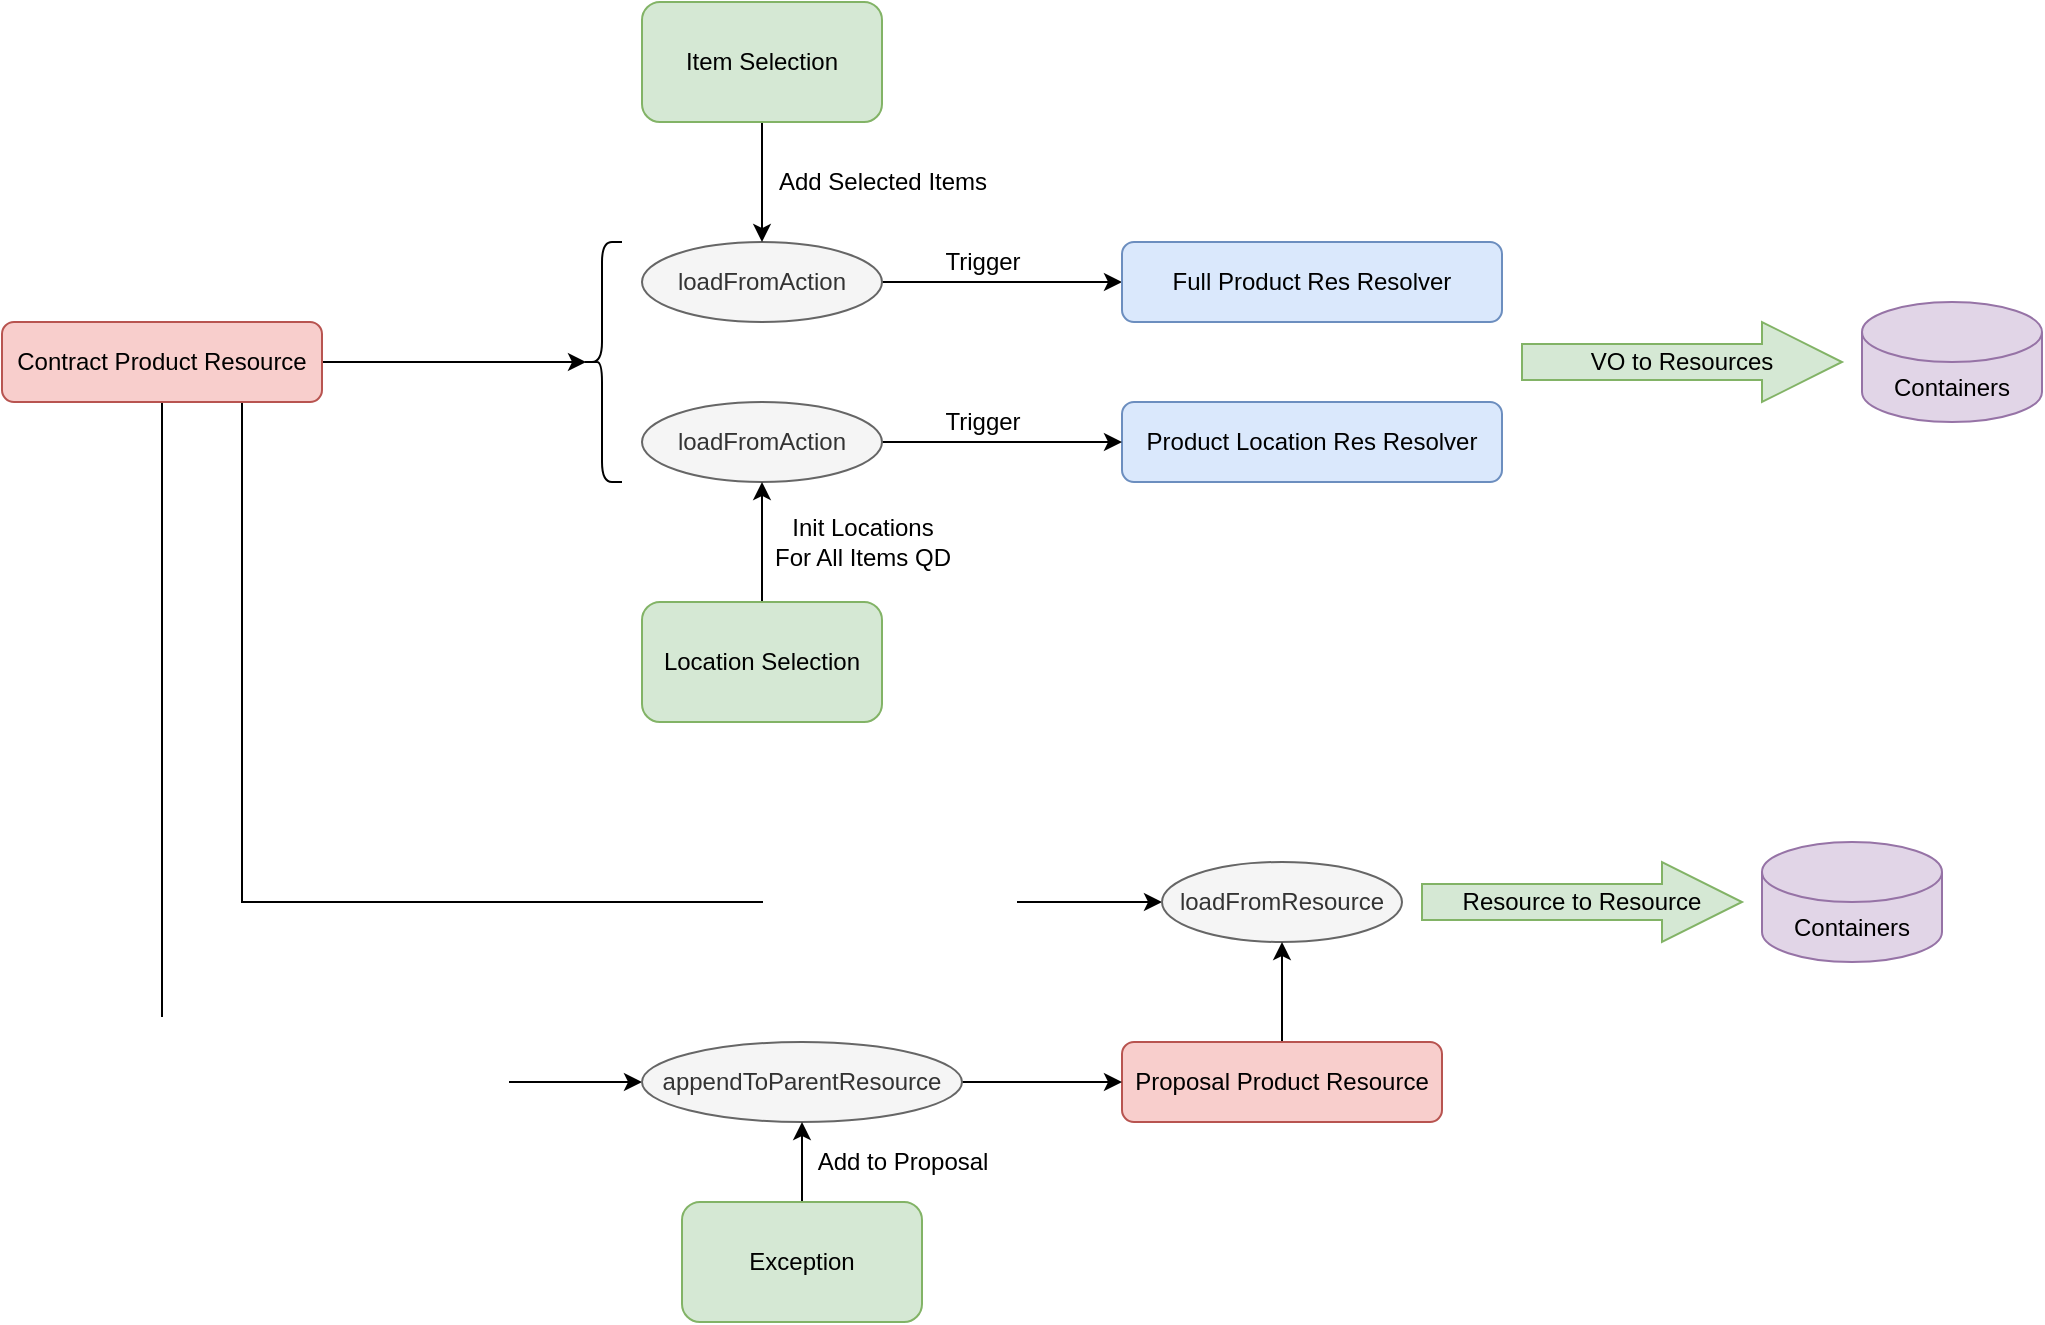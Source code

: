 <mxfile version="14.8.5" type="github">
  <diagram id="bWm1ufDhVKmg6m5LAtYP" name="Page-1">
    <mxGraphModel dx="1422" dy="2051" grid="1" gridSize="10" guides="1" tooltips="1" connect="1" arrows="1" fold="1" page="1" pageScale="1" pageWidth="827" pageHeight="1169" math="0" shadow="0">
      <root>
        <mxCell id="0" />
        <mxCell id="1" parent="0" />
        <mxCell id="MHAP-V3Fcz_AgT2KCCq9-48" style="edgeStyle=orthogonalEdgeStyle;rounded=0;orthogonalLoop=1;jettySize=auto;html=1;entryX=0.1;entryY=0.5;entryDx=0;entryDy=0;entryPerimeter=0;fontSize=12;" edge="1" parent="1" source="MHAP-V3Fcz_AgT2KCCq9-1" target="MHAP-V3Fcz_AgT2KCCq9-47">
          <mxGeometry relative="1" as="geometry" />
        </mxCell>
        <mxCell id="MHAP-V3Fcz_AgT2KCCq9-54" style="edgeStyle=orthogonalEdgeStyle;rounded=0;orthogonalLoop=1;jettySize=auto;html=1;entryX=0;entryY=0.5;entryDx=0;entryDy=0;fontSize=12;exitX=0.75;exitY=1;exitDx=0;exitDy=0;" edge="1" parent="1" source="MHAP-V3Fcz_AgT2KCCq9-1" target="MHAP-V3Fcz_AgT2KCCq9-5">
          <mxGeometry relative="1" as="geometry" />
        </mxCell>
        <mxCell id="MHAP-V3Fcz_AgT2KCCq9-58" style="edgeStyle=orthogonalEdgeStyle;rounded=0;orthogonalLoop=1;jettySize=auto;html=1;entryX=0;entryY=0.5;entryDx=0;entryDy=0;fontSize=12;exitX=0.5;exitY=1;exitDx=0;exitDy=0;" edge="1" parent="1" source="MHAP-V3Fcz_AgT2KCCq9-1" target="MHAP-V3Fcz_AgT2KCCq9-56">
          <mxGeometry relative="1" as="geometry" />
        </mxCell>
        <mxCell id="MHAP-V3Fcz_AgT2KCCq9-1" value="Contract Product Resource" style="rounded=1;whiteSpace=wrap;html=1;fillColor=#f8cecc;strokeColor=#b85450;" vertex="1" parent="1">
          <mxGeometry x="160" y="-80" width="160" height="40" as="geometry" />
        </mxCell>
        <mxCell id="MHAP-V3Fcz_AgT2KCCq9-38" style="edgeStyle=orthogonalEdgeStyle;rounded=0;orthogonalLoop=1;jettySize=auto;html=1;entryX=0;entryY=0.5;entryDx=0;entryDy=0;fontSize=12;" edge="1" parent="1" source="MHAP-V3Fcz_AgT2KCCq9-4" target="MHAP-V3Fcz_AgT2KCCq9-7">
          <mxGeometry relative="1" as="geometry" />
        </mxCell>
        <mxCell id="MHAP-V3Fcz_AgT2KCCq9-39" value="Trigger" style="edgeLabel;html=1;align=center;verticalAlign=middle;resizable=0;points=[];fontSize=12;" vertex="1" connectable="0" parent="MHAP-V3Fcz_AgT2KCCq9-38">
          <mxGeometry x="-0.167" relative="1" as="geometry">
            <mxPoint y="-10" as="offset" />
          </mxGeometry>
        </mxCell>
        <mxCell id="MHAP-V3Fcz_AgT2KCCq9-4" value="loadFromAction" style="ellipse;whiteSpace=wrap;html=1;fillColor=#f5f5f5;strokeColor=#666666;fontColor=#333333;" vertex="1" parent="1">
          <mxGeometry x="480" y="-120" width="120" height="40" as="geometry" />
        </mxCell>
        <mxCell id="MHAP-V3Fcz_AgT2KCCq9-5" value="loadFromResource" style="ellipse;whiteSpace=wrap;html=1;fillColor=#f5f5f5;strokeColor=#666666;fontColor=#333333;" vertex="1" parent="1">
          <mxGeometry x="740" y="190" width="120" height="40" as="geometry" />
        </mxCell>
        <mxCell id="MHAP-V3Fcz_AgT2KCCq9-7" value="Full Product Res Resolver" style="rounded=1;whiteSpace=wrap;html=1;fillColor=#dae8fc;strokeColor=#6c8ebf;" vertex="1" parent="1">
          <mxGeometry x="720" y="-120" width="190" height="40" as="geometry" />
        </mxCell>
        <mxCell id="MHAP-V3Fcz_AgT2KCCq9-8" value="Product Location Res Resolver" style="rounded=1;whiteSpace=wrap;html=1;fillColor=#dae8fc;strokeColor=#6c8ebf;" vertex="1" parent="1">
          <mxGeometry x="720" y="-40" width="190" height="40" as="geometry" />
        </mxCell>
        <mxCell id="MHAP-V3Fcz_AgT2KCCq9-11" value="VO to Resources" style="shape=singleArrow;whiteSpace=wrap;html=1;fillColor=#d5e8d4;strokeColor=#82b366;arrowWidth=0.45;arrowSize=0.25;" vertex="1" parent="1">
          <mxGeometry x="920" y="-80" width="160" height="40" as="geometry" />
        </mxCell>
        <mxCell id="MHAP-V3Fcz_AgT2KCCq9-12" value="Containers" style="shape=cylinder3;whiteSpace=wrap;html=1;boundedLbl=1;backgroundOutline=1;size=15;fillColor=#e1d5e7;strokeColor=#9673a6;" vertex="1" parent="1">
          <mxGeometry x="1090" y="-90" width="90" height="60" as="geometry" />
        </mxCell>
        <mxCell id="MHAP-V3Fcz_AgT2KCCq9-55" style="edgeStyle=orthogonalEdgeStyle;rounded=0;orthogonalLoop=1;jettySize=auto;html=1;entryX=0.5;entryY=1;entryDx=0;entryDy=0;fontSize=12;" edge="1" parent="1" source="MHAP-V3Fcz_AgT2KCCq9-29" target="MHAP-V3Fcz_AgT2KCCq9-5">
          <mxGeometry relative="1" as="geometry" />
        </mxCell>
        <mxCell id="MHAP-V3Fcz_AgT2KCCq9-29" value="Proposal Product Resource" style="rounded=1;whiteSpace=wrap;html=1;fillColor=#f8cecc;strokeColor=#b85450;" vertex="1" parent="1">
          <mxGeometry x="720" y="280" width="160" height="40" as="geometry" />
        </mxCell>
        <mxCell id="MHAP-V3Fcz_AgT2KCCq9-31" style="edgeStyle=orthogonalEdgeStyle;rounded=0;orthogonalLoop=1;jettySize=auto;html=1;exitX=0.5;exitY=1;exitDx=0;exitDy=0;fontSize=12;" edge="1" parent="1" source="MHAP-V3Fcz_AgT2KCCq9-7" target="MHAP-V3Fcz_AgT2KCCq9-7">
          <mxGeometry relative="1" as="geometry" />
        </mxCell>
        <mxCell id="MHAP-V3Fcz_AgT2KCCq9-33" style="edgeStyle=orthogonalEdgeStyle;rounded=0;orthogonalLoop=1;jettySize=auto;html=1;entryX=0.5;entryY=0;entryDx=0;entryDy=0;fontSize=12;" edge="1" parent="1" source="MHAP-V3Fcz_AgT2KCCq9-32" target="MHAP-V3Fcz_AgT2KCCq9-4">
          <mxGeometry relative="1" as="geometry" />
        </mxCell>
        <mxCell id="MHAP-V3Fcz_AgT2KCCq9-34" value="Add Selected Items" style="edgeLabel;html=1;align=center;verticalAlign=middle;resizable=0;points=[];fontSize=12;" vertex="1" connectable="0" parent="MHAP-V3Fcz_AgT2KCCq9-33">
          <mxGeometry x="-0.568" y="-1" relative="1" as="geometry">
            <mxPoint x="61" y="17" as="offset" />
          </mxGeometry>
        </mxCell>
        <mxCell id="MHAP-V3Fcz_AgT2KCCq9-32" value="Item Selection" style="rounded=1;whiteSpace=wrap;html=1;fontSize=12;fillColor=#d5e8d4;strokeColor=#82b366;" vertex="1" parent="1">
          <mxGeometry x="480" y="-240" width="120" height="60" as="geometry" />
        </mxCell>
        <mxCell id="MHAP-V3Fcz_AgT2KCCq9-44" style="edgeStyle=orthogonalEdgeStyle;rounded=0;orthogonalLoop=1;jettySize=auto;html=1;entryX=0;entryY=0.5;entryDx=0;entryDy=0;fontSize=12;" edge="1" parent="1" source="MHAP-V3Fcz_AgT2KCCq9-40" target="MHAP-V3Fcz_AgT2KCCq9-8">
          <mxGeometry relative="1" as="geometry" />
        </mxCell>
        <mxCell id="MHAP-V3Fcz_AgT2KCCq9-45" value="Trigger" style="edgeLabel;html=1;align=center;verticalAlign=middle;resizable=0;points=[];fontSize=12;" vertex="1" connectable="0" parent="MHAP-V3Fcz_AgT2KCCq9-44">
          <mxGeometry x="-0.2" y="1" relative="1" as="geometry">
            <mxPoint x="2" y="-9" as="offset" />
          </mxGeometry>
        </mxCell>
        <mxCell id="MHAP-V3Fcz_AgT2KCCq9-40" value="loadFromAction" style="ellipse;whiteSpace=wrap;html=1;fillColor=#f5f5f5;strokeColor=#666666;fontColor=#333333;" vertex="1" parent="1">
          <mxGeometry x="480" y="-40" width="120" height="40" as="geometry" />
        </mxCell>
        <mxCell id="MHAP-V3Fcz_AgT2KCCq9-42" style="edgeStyle=orthogonalEdgeStyle;rounded=0;orthogonalLoop=1;jettySize=auto;html=1;entryX=0.5;entryY=1;entryDx=0;entryDy=0;fontSize=12;" edge="1" parent="1" source="MHAP-V3Fcz_AgT2KCCq9-41" target="MHAP-V3Fcz_AgT2KCCq9-40">
          <mxGeometry relative="1" as="geometry" />
        </mxCell>
        <mxCell id="MHAP-V3Fcz_AgT2KCCq9-43" value="Init Locations &lt;br&gt;For All Items QD" style="edgeLabel;html=1;align=center;verticalAlign=middle;resizable=0;points=[];fontSize=12;" vertex="1" connectable="0" parent="MHAP-V3Fcz_AgT2KCCq9-42">
          <mxGeometry x="-0.26" y="1" relative="1" as="geometry">
            <mxPoint x="51" y="-8" as="offset" />
          </mxGeometry>
        </mxCell>
        <mxCell id="MHAP-V3Fcz_AgT2KCCq9-41" value="Location Selection" style="rounded=1;whiteSpace=wrap;html=1;fontSize=12;fillColor=#d5e8d4;strokeColor=#82b366;" vertex="1" parent="1">
          <mxGeometry x="480" y="60" width="120" height="60" as="geometry" />
        </mxCell>
        <mxCell id="MHAP-V3Fcz_AgT2KCCq9-47" value="" style="shape=curlyBracket;whiteSpace=wrap;html=1;rounded=1;fontSize=12;" vertex="1" parent="1">
          <mxGeometry x="450" y="-120" width="20" height="120" as="geometry" />
        </mxCell>
        <mxCell id="MHAP-V3Fcz_AgT2KCCq9-51" value="Containers" style="shape=cylinder3;whiteSpace=wrap;html=1;boundedLbl=1;backgroundOutline=1;size=15;fillColor=#e1d5e7;strokeColor=#9673a6;" vertex="1" parent="1">
          <mxGeometry x="1040" y="180" width="90" height="60" as="geometry" />
        </mxCell>
        <mxCell id="MHAP-V3Fcz_AgT2KCCq9-53" value="Resource to Resource" style="shape=singleArrow;whiteSpace=wrap;html=1;fillColor=#d5e8d4;strokeColor=#82b366;arrowWidth=0.45;arrowSize=0.25;" vertex="1" parent="1">
          <mxGeometry x="870" y="190" width="160" height="40" as="geometry" />
        </mxCell>
        <mxCell id="MHAP-V3Fcz_AgT2KCCq9-57" style="edgeStyle=orthogonalEdgeStyle;rounded=0;orthogonalLoop=1;jettySize=auto;html=1;entryX=0;entryY=0.5;entryDx=0;entryDy=0;fontSize=12;" edge="1" parent="1" source="MHAP-V3Fcz_AgT2KCCq9-56" target="MHAP-V3Fcz_AgT2KCCq9-29">
          <mxGeometry relative="1" as="geometry" />
        </mxCell>
        <mxCell id="MHAP-V3Fcz_AgT2KCCq9-56" value="appendToParentResource" style="ellipse;whiteSpace=wrap;html=1;fillColor=#f5f5f5;strokeColor=#666666;fontColor=#333333;" vertex="1" parent="1">
          <mxGeometry x="480" y="280" width="160" height="40" as="geometry" />
        </mxCell>
        <mxCell id="MHAP-V3Fcz_AgT2KCCq9-60" style="edgeStyle=orthogonalEdgeStyle;rounded=0;orthogonalLoop=1;jettySize=auto;html=1;entryX=0.5;entryY=1;entryDx=0;entryDy=0;fontSize=12;" edge="1" parent="1" source="MHAP-V3Fcz_AgT2KCCq9-59" target="MHAP-V3Fcz_AgT2KCCq9-56">
          <mxGeometry relative="1" as="geometry" />
        </mxCell>
        <mxCell id="MHAP-V3Fcz_AgT2KCCq9-61" value="Add to Proposal" style="edgeLabel;html=1;align=center;verticalAlign=middle;resizable=0;points=[];fontSize=12;" vertex="1" connectable="0" parent="MHAP-V3Fcz_AgT2KCCq9-60">
          <mxGeometry x="0.267" y="-1" relative="1" as="geometry">
            <mxPoint x="49" y="5" as="offset" />
          </mxGeometry>
        </mxCell>
        <mxCell id="MHAP-V3Fcz_AgT2KCCq9-59" value="Exception" style="rounded=1;whiteSpace=wrap;html=1;fontSize=12;fillColor=#d5e8d4;strokeColor=#82b366;" vertex="1" parent="1">
          <mxGeometry x="500" y="360" width="120" height="60" as="geometry" />
        </mxCell>
      </root>
    </mxGraphModel>
  </diagram>
</mxfile>

